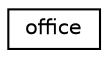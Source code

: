 digraph "Graphical Class Hierarchy"
{
  edge [fontname="Helvetica",fontsize="10",labelfontname="Helvetica",labelfontsize="10"];
  node [fontname="Helvetica",fontsize="10",shape=record];
  rankdir="LR";
  Node0 [label="office",height=0.2,width=0.4,color="black", fillcolor="white", style="filled",URL="$classoffice.html"];
}
